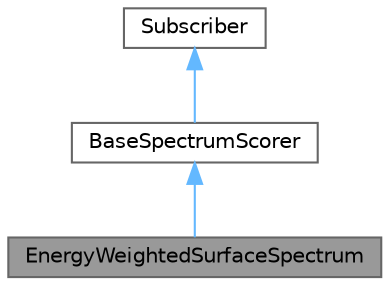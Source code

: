 digraph "EnergyWeightedSurfaceSpectrum"
{
 // LATEX_PDF_SIZE
  bgcolor="transparent";
  edge [fontname=Helvetica,fontsize=10,labelfontname=Helvetica,labelfontsize=10];
  node [fontname=Helvetica,fontsize=10,shape=box,height=0.2,width=0.4];
  Node1 [id="Node000001",label="EnergyWeightedSurfaceSpectrum",height=0.2,width=0.4,color="gray40", fillcolor="grey60", style="filled", fontcolor="black",tooltip="A class for scoring the energy weighted spectrum (normalized to total radiant energy) of particles on..."];
  Node2 -> Node1 [id="edge1_Node000001_Node000002",dir="back",color="steelblue1",style="solid",tooltip=" "];
  Node2 [id="Node000002",label="BaseSpectrumScorer",height=0.2,width=0.4,color="gray40", fillcolor="white", style="filled",URL="$classBaseSpectrumScorer.html",tooltip="abstract base class for scoring spectrum information"];
  Node3 -> Node2 [id="edge2_Node000002_Node000003",dir="back",color="steelblue1",style="solid",tooltip=" "];
  Node3 [id="Node000003",label="Subscriber",height=0.2,width=0.4,color="gray40", fillcolor="white", style="filled",URL="$classSubscriber.html",tooltip=" "];
}
